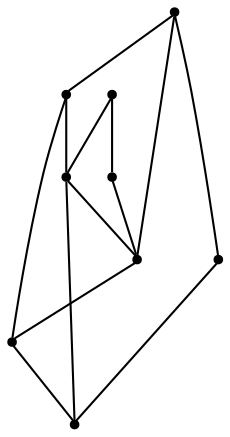 graph {
  node [shape=point,comment="{\"directed\":false,\"doi\":\"10.1007/978-3-031-49272-3_22\",\"figure\":\"10 (4)\"}"]

  v0 [pos="1324.8276742767173,2163.7769000016383"]
  v1 [pos="1507.3650948276604,2049.318546835345"]
  v2 [pos="1588.024872465458,2142.737435534163"]
  v3 [pos="1519.715046547694,2209.850340791972"]
  v4 [pos="1334.4813499095246,2222.199091959158"]
  v5 [pos="1397.3402494853885,2016.3646347708182"]
  v6 [pos="1397.3402494853888,2086.907234686102"]
  v7 [pos="1285.0879654595772,2036.9698910496168"]
  v8 [pos="1260.3883163731807,2172.804214465691"]

  v0 -- v1 [id="-2",pos="1324.8276742767173,2163.7769000016383 1507.3650948276604,2049.318546835345 1507.3650948276604,2049.318546835345 1507.3650948276604,2049.318546835345"]
  v8 -- v4 [id="-5",pos="1260.3883163731807,2172.804214465691 1334.4813499095246,2222.199091959158 1334.4813499095246,2222.199091959158 1334.4813499095246,2222.199091959158"]
  v8 -- v0 [id="-10",pos="1260.3883163731807,2172.804214465691 1324.8276742767173,2163.7769000016383 1324.8276742767173,2163.7769000016383 1324.8276742767173,2163.7769000016383"]
  v8 -- v7 [id="-12",pos="1260.3883163731807,2172.804214465691 1285.0879654595772,2036.9698910496168 1285.0879654595772,2036.9698910496168 1285.0879654595772,2036.9698910496168"]
  v7 -- v5 [id="-27",pos="1285.0879654595772,2036.9698910496168 1397.3402494853885,2016.3646347708182 1397.3402494853885,2016.3646347708182 1397.3402494853885,2016.3646347708182"]
  v2 -- v1 [id="-33",pos="1588.024872465458,2142.737435534163 1507.3650948276604,2049.318546835345 1507.3650948276604,2049.318546835345 1507.3650948276604,2049.318546835345"]
  v2 -- v3 [id="-37",pos="1588.024872465458,2142.737435534163 1519.715046547694,2209.850340791972 1519.715046547694,2209.850340791972 1519.715046547694,2209.850340791972"]
  v3 -- v4 [id="-45",pos="1519.715046547694,2209.850340791972 1334.4813499095246,2222.199091959158 1334.4813499095246,2222.199091959158 1334.4813499095246,2222.199091959158"]
  v1 -- v4 [id="-50",pos="1507.3650948276604,2049.318546835345 1493.0128074227375,2064.821721773459 1493.0128074227375,2064.821721773459 1493.0128074227375,2064.821721773459 1344.8225435144814,2213.014366296296 1344.8225435144814,2213.014366296296 1344.8225435144814,2213.014366296296 1334.4813499095246,2222.199091959158 1334.4813499095246,2222.199091959158 1334.4813499095246,2222.199091959158"]
  v0 -- v6 [id="-57",pos="1324.8276742767173,2163.7769000016383 1337.1088869172195,2149.55924455483 1337.1088869172195,2149.55924455483 1337.1088869172195,2149.55924455483 1386.4416716051007,2097.2682044837147 1386.4416716051007,2097.2682044837147 1386.4416716051007,2097.2682044837147 1397.3402494853888,2086.907234686102 1397.3402494853888,2086.907234686102 1397.3402494853888,2086.907234686102"]
  v1 -- v5 [id="-123",pos="1507.3650948276604,2049.318546835345 1397.3402494853885,2016.3646347708182 1397.3402494853885,2016.3646347708182 1397.3402494853885,2016.3646347708182"]
  v4 -- v6 [id="-181",pos="1334.4813499095246,2222.199091959158 1337.9590640618405,2214.702109394174 1337.9590640618405,2214.702109394174 1337.9590640618405,2214.702109394174 1341.401105111828,2207.2926234196 1341.401105111828,2207.2926234196 1341.401105111828,2207.2926234196 1344.8434005154863,2199.8874614044366 1344.8434005154863,2199.8874614044366 1344.8434005154863,2199.8874614044366 1348.2855687423094,2192.482172213996 1348.2855687423094,2192.482172213996 1348.2855687423094,2192.482172213996 1351.7277369691321,2185.0768830235556 1351.7277369691321,2185.0768830235556 1351.7277369691321,2185.0768830235556 1355.1658355372224,2177.6675242242586 1355.1658355372224,2177.6675242242586 1355.1658355372224,2177.6675242242586 1358.6081309408808,2170.2622350338183 1358.6081309408808,2170.2622350338183 1358.6081309408808,2170.2622350338183 1362.0502991677035,2162.8527490592446 1362.0502991677035,2162.8527490592446 1362.0502991677035,2162.8527490592446 1365.4883977357938,2155.447587044081 1365.4883977357938,2155.447587044081 1365.4883977357938,2155.447587044081 1368.9305659626168,2148.0422978536403 1368.9305659626168,2148.0422978536403 1368.9305659626168,2148.0422978536403 1372.3727341894396,2140.6370086632 1372.3727341894396,2140.6370086632 1372.3727341894396,2140.6370086632 1372.4812160300323,2140.3995724214897 1372.4812160300323,2140.3995724214897 1372.4812160300323,2140.3995724214897 1375.4815719306903,2133.9360161554546 1375.4815719306903,2133.9360161554546 1375.4815719306903,2133.9360161554546 1375.8108327575299,2133.227649863903 1375.8108327575299,2133.227649863903 1375.8108327575299,2133.227649863903 1376.1150397477968,2132.5775298491076 1376.1150397477968,2132.5775298491076 1376.1150397477968,2132.5775298491076 1376.7443107293352,2131.22730993575 1376.7443107293352,2131.22730993575 1376.7443107293352,2131.22730993575 1377.3777785464417,2129.8562332770034 1377.3777785464417,2129.8562332770034 1377.3777785464417,2129.8562332770034 1378.0112463635483,2128.497874145933 1378.0112463635483,2128.497874145933 1378.0112463635483,2128.497874145933 1379.2573249967563,2125.8223606734628 1379.2573249967563,2125.8223606734628 1379.2573249967563,2125.8223606734628 1381.011602264206,2122.0343178798985 1381.011602264206,2122.0343178798985 1381.011602264206,2122.0343178798985 1382.6952963880112,2118.413001874166 1382.6952963880112,2118.413001874166 1382.6952963880112,2118.413001874166 1386.137464614834,2111.0075855084488 1386.137464614834,2111.0075855084488 1386.137464614834,2111.0075855084488 1389.5755631829243,2103.602550668562 1389.5755631829243,2103.602550668562 1389.5755631829243,2103.602550668562 1393.0177314097473,2096.193064693988 1393.0177314097473,2096.193064693988 1393.0177314097473,2096.193064693988 1397.3402494853888,2086.907234686102 1397.3402494853888,2086.907234686102 1397.3402494853888,2086.907234686102"]
  v6 -- v5 [id="-235",pos="1397.3402494853888,2086.907234686102 1397.3402494853885,2016.3646347708182 1397.3402494853885,2016.3646347708182 1397.3402494853885,2016.3646347708182"]
}